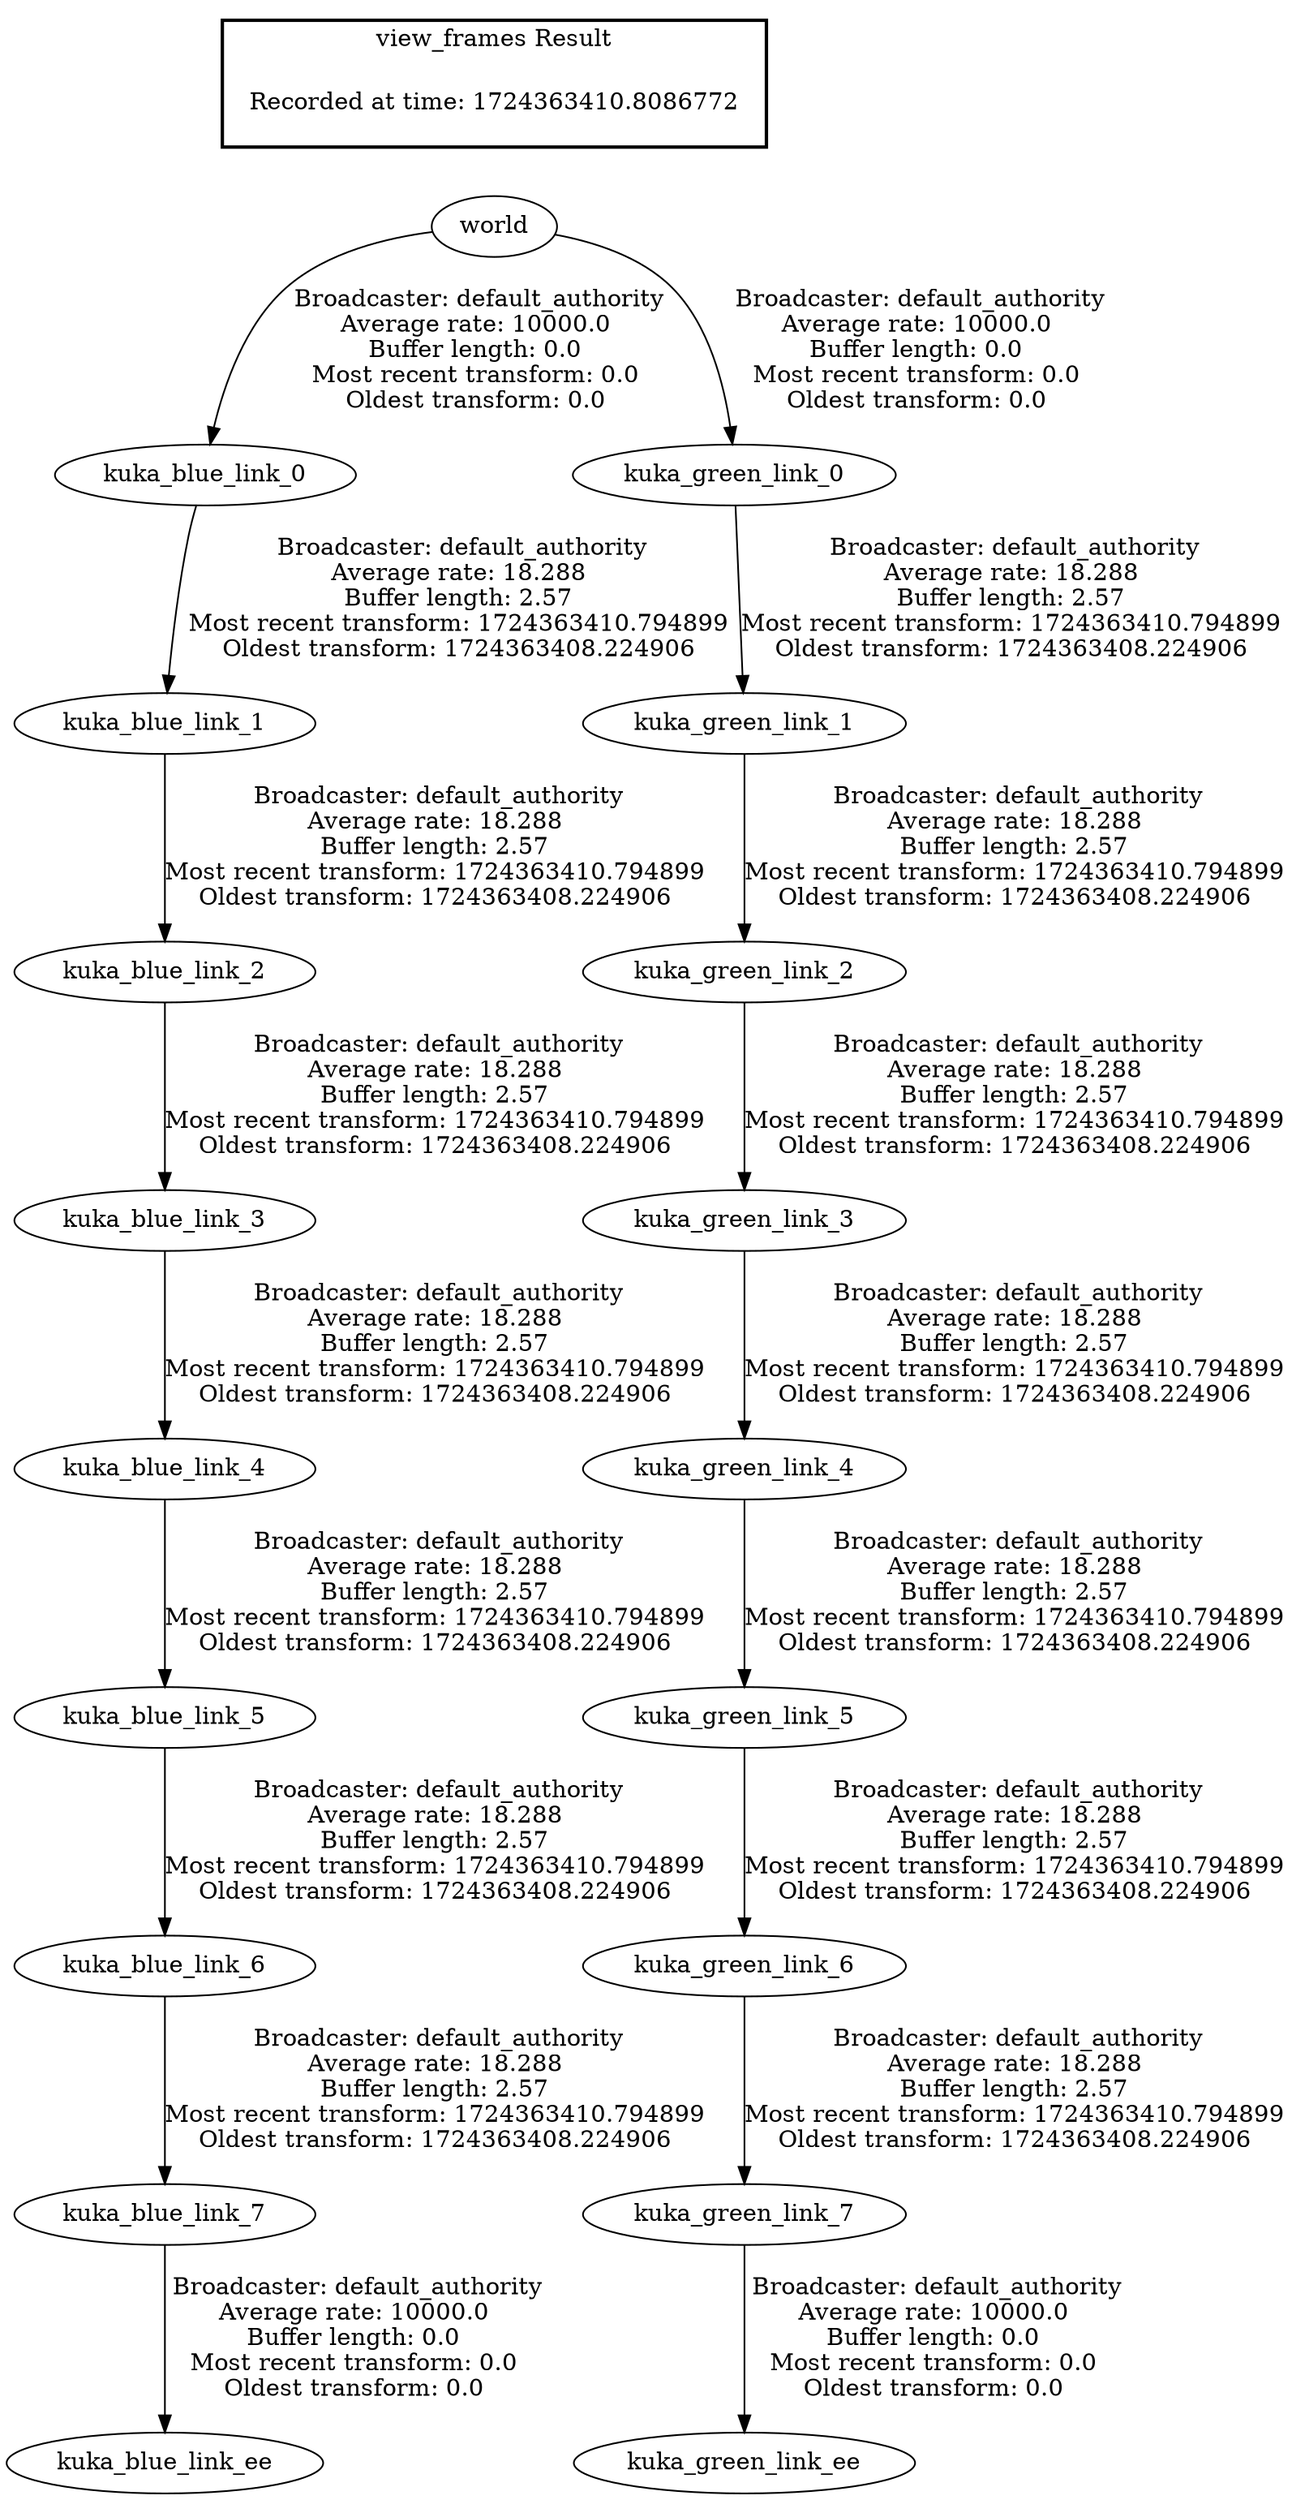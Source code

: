 digraph G {
"world" -> "kuka_blue_link_0"[label=" Broadcaster: default_authority\nAverage rate: 10000.0\nBuffer length: 0.0\nMost recent transform: 0.0\nOldest transform: 0.0\n"];
"world" -> "kuka_green_link_0"[label=" Broadcaster: default_authority\nAverage rate: 10000.0\nBuffer length: 0.0\nMost recent transform: 0.0\nOldest transform: 0.0\n"];
"kuka_blue_link_0" -> "kuka_blue_link_1"[label=" Broadcaster: default_authority\nAverage rate: 18.288\nBuffer length: 2.57\nMost recent transform: 1724363410.794899\nOldest transform: 1724363408.224906\n"];
"kuka_blue_link_1" -> "kuka_blue_link_2"[label=" Broadcaster: default_authority\nAverage rate: 18.288\nBuffer length: 2.57\nMost recent transform: 1724363410.794899\nOldest transform: 1724363408.224906\n"];
"kuka_blue_link_2" -> "kuka_blue_link_3"[label=" Broadcaster: default_authority\nAverage rate: 18.288\nBuffer length: 2.57\nMost recent transform: 1724363410.794899\nOldest transform: 1724363408.224906\n"];
"kuka_blue_link_3" -> "kuka_blue_link_4"[label=" Broadcaster: default_authority\nAverage rate: 18.288\nBuffer length: 2.57\nMost recent transform: 1724363410.794899\nOldest transform: 1724363408.224906\n"];
"kuka_blue_link_4" -> "kuka_blue_link_5"[label=" Broadcaster: default_authority\nAverage rate: 18.288\nBuffer length: 2.57\nMost recent transform: 1724363410.794899\nOldest transform: 1724363408.224906\n"];
"kuka_blue_link_5" -> "kuka_blue_link_6"[label=" Broadcaster: default_authority\nAverage rate: 18.288\nBuffer length: 2.57\nMost recent transform: 1724363410.794899\nOldest transform: 1724363408.224906\n"];
"kuka_blue_link_6" -> "kuka_blue_link_7"[label=" Broadcaster: default_authority\nAverage rate: 18.288\nBuffer length: 2.57\nMost recent transform: 1724363410.794899\nOldest transform: 1724363408.224906\n"];
"kuka_green_link_0" -> "kuka_green_link_1"[label=" Broadcaster: default_authority\nAverage rate: 18.288\nBuffer length: 2.57\nMost recent transform: 1724363410.794899\nOldest transform: 1724363408.224906\n"];
"kuka_green_link_1" -> "kuka_green_link_2"[label=" Broadcaster: default_authority\nAverage rate: 18.288\nBuffer length: 2.57\nMost recent transform: 1724363410.794899\nOldest transform: 1724363408.224906\n"];
"kuka_green_link_2" -> "kuka_green_link_3"[label=" Broadcaster: default_authority\nAverage rate: 18.288\nBuffer length: 2.57\nMost recent transform: 1724363410.794899\nOldest transform: 1724363408.224906\n"];
"kuka_green_link_3" -> "kuka_green_link_4"[label=" Broadcaster: default_authority\nAverage rate: 18.288\nBuffer length: 2.57\nMost recent transform: 1724363410.794899\nOldest transform: 1724363408.224906\n"];
"kuka_green_link_4" -> "kuka_green_link_5"[label=" Broadcaster: default_authority\nAverage rate: 18.288\nBuffer length: 2.57\nMost recent transform: 1724363410.794899\nOldest transform: 1724363408.224906\n"];
"kuka_green_link_5" -> "kuka_green_link_6"[label=" Broadcaster: default_authority\nAverage rate: 18.288\nBuffer length: 2.57\nMost recent transform: 1724363410.794899\nOldest transform: 1724363408.224906\n"];
"kuka_green_link_6" -> "kuka_green_link_7"[label=" Broadcaster: default_authority\nAverage rate: 18.288\nBuffer length: 2.57\nMost recent transform: 1724363410.794899\nOldest transform: 1724363408.224906\n"];
"kuka_blue_link_7" -> "kuka_blue_link_ee"[label=" Broadcaster: default_authority\nAverage rate: 10000.0\nBuffer length: 0.0\nMost recent transform: 0.0\nOldest transform: 0.0\n"];
"kuka_green_link_7" -> "kuka_green_link_ee"[label=" Broadcaster: default_authority\nAverage rate: 10000.0\nBuffer length: 0.0\nMost recent transform: 0.0\nOldest transform: 0.0\n"];
edge [style=invis];
 subgraph cluster_legend { style=bold; color=black; label ="view_frames Result";
"Recorded at time: 1724363410.8086772"[ shape=plaintext ] ;
}->"world";
}
